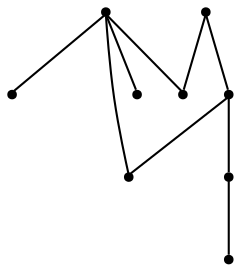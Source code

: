 graph {
  node [shape=point,comment="{\"directed\":false,\"doi\":\"10.1007/11618058_12\",\"figure\":\"2 (3)\"}"]

  v0 [pos="1388.8833030523256,2222.090290210865"]
  v1 [pos="1350.3761809593022,2051.715229175709"]
  v2 [pos="1328.3720930232557,2200.0902952971283"]
  v3 [pos="1248.1071220930232,2101.0903817635995"]
  v4 [pos="1245.9818132267442,2222.090290210865"]
  v5 [pos="1190.9715297965115,2038.465259693287"]
  v6 [pos="1174.468495639535,2084.6528512460213"]
  v7 [pos="1168.967441860465,2255.027785124602"]
  v8 [pos="1122.8338299418604,2017.590219003183"]

  v8 -- v5 [id="-3",pos="1122.8338299418604,2017.590219003183 1190.9715297965115,2038.465259693287 1190.9715297965115,2038.465259693287 1190.9715297965115,2038.465259693287"]
  v1 -- v0 [id="-5",pos="1350.3761809593022,2051.715229175709 1388.8833030523256,2222.090290210865 1388.8833030523256,2222.090290210865 1388.8833030523256,2222.090290210865"]
  v6 -- v7 [id="-8",pos="1174.468495639535,2084.6528512460213 1168.967441860465,2255.027785124602 1168.967441860465,2255.027785124602 1168.967441860465,2255.027785124602"]
  v6 -- v4 [id="-10",pos="1174.468495639535,2084.6528512460213 1245.9818132267442,2222.090290210865 1245.9818132267442,2222.090290210865 1245.9818132267442,2222.090290210865"]
  v6 -- v2 [id="-11",pos="1174.468495639535,2084.6528512460213 1328.3720930232557,2200.0902952971283 1328.3720930232557,2200.0902952971283 1328.3720930232557,2200.0902952971283"]
  v5 -- v3 [id="-13",pos="1190.9715297965115,2038.465259693287 1248.1071220930232,2101.0903817635995 1248.1071220930232,2101.0903817635995 1248.1071220930232,2101.0903817635995"]
  v8 -- v7 [id="-2",pos="1122.8338299418604,2017.590219003183 1168.967441860465,2255.027785124602 1168.967441860465,2255.027785124602 1168.967441860465,2255.027785124602"]
  v5 -- v1 [id="-14",pos="1190.9715297965115,2038.465259693287 1350.3761809593022,2051.715229175709 1350.3761809593022,2051.715229175709 1350.3761809593022,2051.715229175709"]
  v6 -- v3 [id="-39",pos="1174.468495639535,2084.6528512460213 1248.1071220930232,2101.0903817635995 1248.1071220930232,2101.0903817635995 1248.1071220930232,2101.0903817635995"]
}